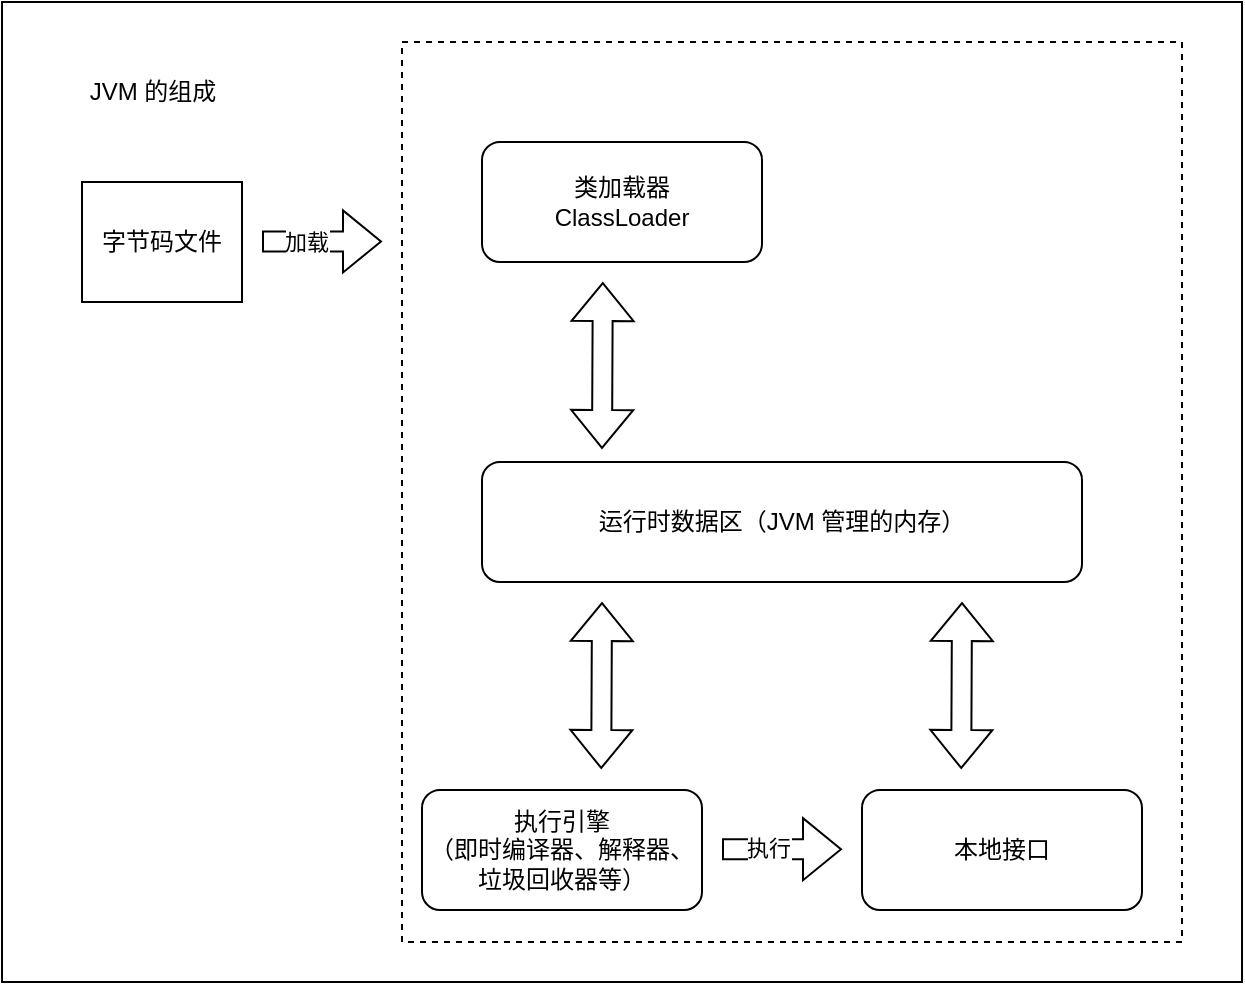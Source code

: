 <mxfile version="21.6.5" type="device">
  <diagram name="第 1 页" id="rLQX7ZT1VSWm-D4_eEGE">
    <mxGraphModel dx="763" dy="499" grid="1" gridSize="10" guides="1" tooltips="1" connect="1" arrows="1" fold="1" page="1" pageScale="1" pageWidth="1169" pageHeight="827" math="0" shadow="0">
      <root>
        <mxCell id="0" />
        <mxCell id="1" parent="0" />
        <mxCell id="TZ7Pd46q4QdiRdIKndiJ-16" value="" style="rounded=0;whiteSpace=wrap;html=1;" vertex="1" parent="1">
          <mxGeometry x="80" y="20" width="620" height="490" as="geometry" />
        </mxCell>
        <mxCell id="TZ7Pd46q4QdiRdIKndiJ-15" value="" style="rounded=0;whiteSpace=wrap;html=1;dashed=1;" vertex="1" parent="1">
          <mxGeometry x="280" y="40" width="390" height="450" as="geometry" />
        </mxCell>
        <mxCell id="TZ7Pd46q4QdiRdIKndiJ-1" value="JVM 的组成" style="text;html=1;align=center;verticalAlign=middle;resizable=0;points=[];autosize=1;strokeColor=none;fillColor=none;" vertex="1" parent="1">
          <mxGeometry x="110" y="50" width="90" height="30" as="geometry" />
        </mxCell>
        <mxCell id="TZ7Pd46q4QdiRdIKndiJ-2" value="字节码文件" style="rounded=0;whiteSpace=wrap;html=1;" vertex="1" parent="1">
          <mxGeometry x="120" y="110" width="80" height="60" as="geometry" />
        </mxCell>
        <mxCell id="TZ7Pd46q4QdiRdIKndiJ-3" value="" style="shape=flexArrow;endArrow=classic;html=1;rounded=0;" edge="1" parent="1">
          <mxGeometry width="50" height="50" relative="1" as="geometry">
            <mxPoint x="210" y="139.74" as="sourcePoint" />
            <mxPoint x="270" y="139.74" as="targetPoint" />
          </mxGeometry>
        </mxCell>
        <mxCell id="TZ7Pd46q4QdiRdIKndiJ-4" value="加载" style="edgeLabel;html=1;align=center;verticalAlign=middle;resizable=0;points=[];" vertex="1" connectable="0" parent="TZ7Pd46q4QdiRdIKndiJ-3">
          <mxGeometry x="-0.291" relative="1" as="geometry">
            <mxPoint as="offset" />
          </mxGeometry>
        </mxCell>
        <mxCell id="TZ7Pd46q4QdiRdIKndiJ-6" value="类加载器&lt;br&gt;ClassLoader" style="rounded=1;whiteSpace=wrap;html=1;" vertex="1" parent="1">
          <mxGeometry x="320" y="90" width="140" height="60" as="geometry" />
        </mxCell>
        <mxCell id="TZ7Pd46q4QdiRdIKndiJ-7" value="运行时数据区（JVM 管理的内存）" style="rounded=1;whiteSpace=wrap;html=1;" vertex="1" parent="1">
          <mxGeometry x="320" y="250" width="300" height="60" as="geometry" />
        </mxCell>
        <mxCell id="TZ7Pd46q4QdiRdIKndiJ-8" value="执行引擎&lt;br&gt;（即时编译器、解释器、垃圾回收器等）" style="rounded=1;whiteSpace=wrap;html=1;" vertex="1" parent="1">
          <mxGeometry x="290" y="414" width="140" height="60" as="geometry" />
        </mxCell>
        <mxCell id="TZ7Pd46q4QdiRdIKndiJ-9" value="本地接口" style="rounded=1;whiteSpace=wrap;html=1;" vertex="1" parent="1">
          <mxGeometry x="510" y="414" width="140" height="60" as="geometry" />
        </mxCell>
        <mxCell id="TZ7Pd46q4QdiRdIKndiJ-10" value="" style="shape=flexArrow;endArrow=classic;startArrow=classic;html=1;rounded=0;" edge="1" parent="1">
          <mxGeometry width="100" height="100" relative="1" as="geometry">
            <mxPoint x="379.6" y="403.5" as="sourcePoint" />
            <mxPoint x="380" y="320" as="targetPoint" />
          </mxGeometry>
        </mxCell>
        <mxCell id="TZ7Pd46q4QdiRdIKndiJ-11" value="" style="shape=flexArrow;endArrow=classic;startArrow=classic;html=1;rounded=0;" edge="1" parent="1">
          <mxGeometry width="100" height="100" relative="1" as="geometry">
            <mxPoint x="559.6" y="403.5" as="sourcePoint" />
            <mxPoint x="560" y="320" as="targetPoint" />
          </mxGeometry>
        </mxCell>
        <mxCell id="TZ7Pd46q4QdiRdIKndiJ-12" value="" style="shape=flexArrow;endArrow=classic;html=1;rounded=0;entryX=0;entryY=0.5;entryDx=0;entryDy=0;" edge="1" parent="1">
          <mxGeometry width="50" height="50" relative="1" as="geometry">
            <mxPoint x="440" y="443.6" as="sourcePoint" />
            <mxPoint x="500" y="443.6" as="targetPoint" />
          </mxGeometry>
        </mxCell>
        <mxCell id="TZ7Pd46q4QdiRdIKndiJ-13" value="执行" style="edgeLabel;html=1;align=center;verticalAlign=middle;resizable=0;points=[];" vertex="1" connectable="0" parent="TZ7Pd46q4QdiRdIKndiJ-12">
          <mxGeometry x="-0.233" y="1" relative="1" as="geometry">
            <mxPoint as="offset" />
          </mxGeometry>
        </mxCell>
        <mxCell id="TZ7Pd46q4QdiRdIKndiJ-14" value="" style="shape=flexArrow;endArrow=classic;startArrow=classic;html=1;rounded=0;" edge="1" parent="1">
          <mxGeometry width="100" height="100" relative="1" as="geometry">
            <mxPoint x="380" y="243.5" as="sourcePoint" />
            <mxPoint x="380.4" y="160" as="targetPoint" />
          </mxGeometry>
        </mxCell>
      </root>
    </mxGraphModel>
  </diagram>
</mxfile>
